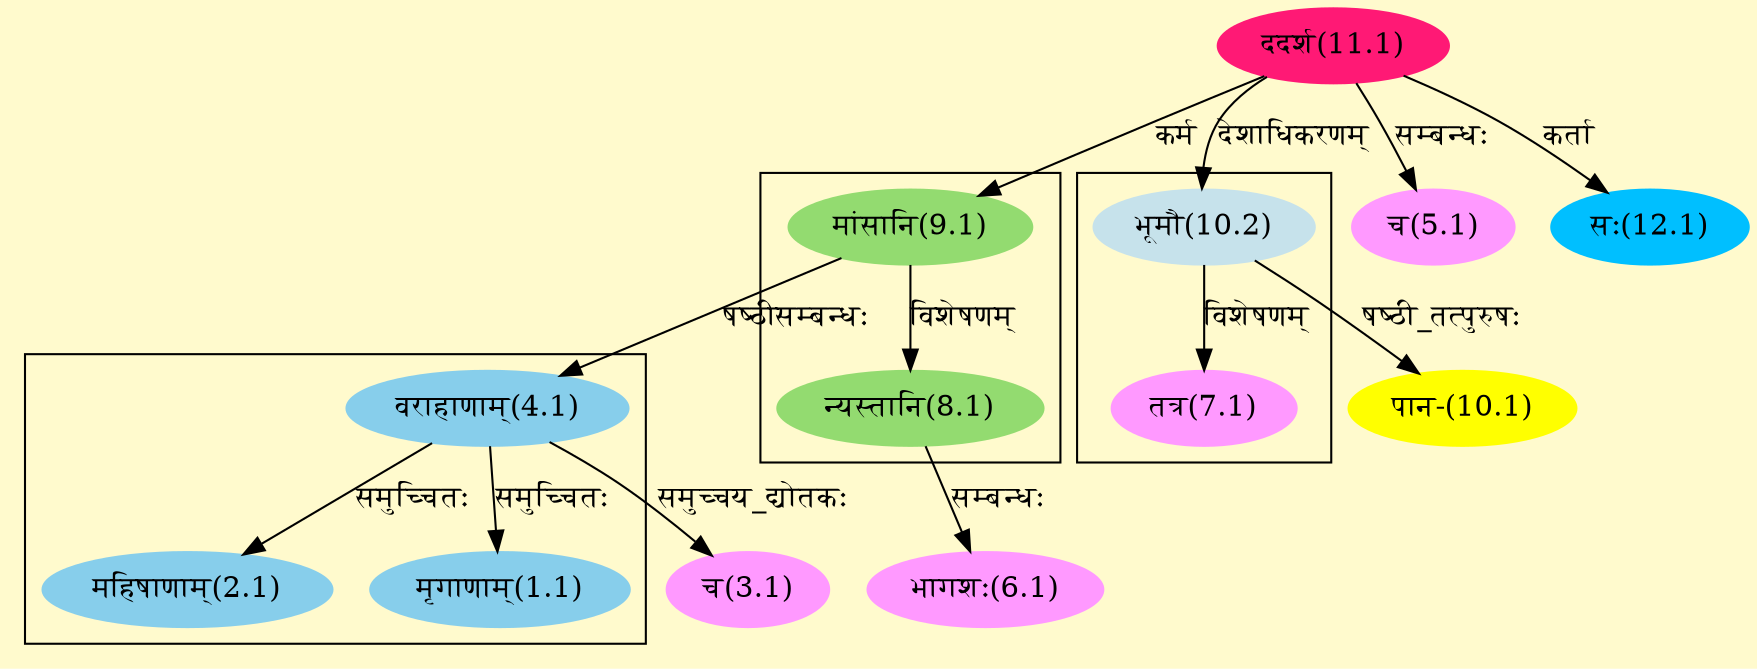 digraph G{
rankdir=BT;
 compound=true;
 bgcolor="lemonchiffon1";

subgraph cluster_1{
Node1_1 [style=filled, color="#87CEEB" label = "मृगाणाम्(1.1)"]
Node4_1 [style=filled, color="#87CEEB" label = "वराहाणाम्(4.1)"]
Node2_1 [style=filled, color="#87CEEB" label = "महिषाणाम्(2.1)"]

}

subgraph cluster_2{
Node7_1 [style=filled, color="#FF99FF" label = "तत्र(7.1)"]
Node10_2 [style=filled, color="#C6E2EB" label = "भूमौ(10.2)"]

}

subgraph cluster_3{
Node8_1 [style=filled, color="#93DB70" label = "न्यस्तानि(8.1)"]
Node9_1 [style=filled, color="#93DB70" label = "मांसानि(9.1)"]

}
Node3_1 [style=filled, color="#FF99FF" label = "च(3.1)"]
Node4_1 [style=filled, color="#87CEEB" label = "वराहाणाम्(4.1)"]
Node9_1 [style=filled, color="#93DB70" label = "मांसानि(9.1)"]
Node5_1 [style=filled, color="#FF99FF" label = "च(5.1)"]
Node11_1 [style=filled, color="#FF1975" label = "ददर्श(11.1)"]
Node6_1 [style=filled, color="#FF99FF" label = "भागशः(6.1)"]
Node8_1 [style=filled, color="#93DB70" label = "न्यस्तानि(8.1)"]
Node10_1 [style=filled, color="#FFFF00" label = "पान-(10.1)"]
Node10_2 [style=filled, color="#C6E2EB" label = "भूमौ(10.2)"]
Node [style=filled, color="" label = "()"]
Node12_1 [style=filled, color="#00BFFF" label = "सः(12.1)"]
/* Start of Relations section */

Node1_1 -> Node4_1 [  label="समुच्चितः"  dir="back" ]
Node2_1 -> Node4_1 [  label="समुच्चितः"  dir="back" ]
Node3_1 -> Node4_1 [  label="समुच्चय_द्योतकः"  dir="back" ]
Node4_1 -> Node9_1 [  label="षष्ठीसम्बन्धः"  dir="back" ]
Node5_1 -> Node11_1 [  label="सम्बन्धः"  dir="back" ]
Node6_1 -> Node8_1 [  label="सम्बन्धः"  dir="back" ]
Node7_1 -> Node10_2 [  label="विशेषणम्"  dir="back" ]
Node8_1 -> Node9_1 [  label="विशेषणम्"  dir="back" ]
Node9_1 -> Node11_1 [  label="कर्म"  dir="back" ]
Node10_1 -> Node10_2 [  label="षष्ठी_तत्पुरुषः"  dir="back" ]
Node10_2 -> Node11_1 [  label="देशाधिकरणम्"  dir="back" ]
Node12_1 -> Node11_1 [  label="कर्ता"  dir="back" ]
}
